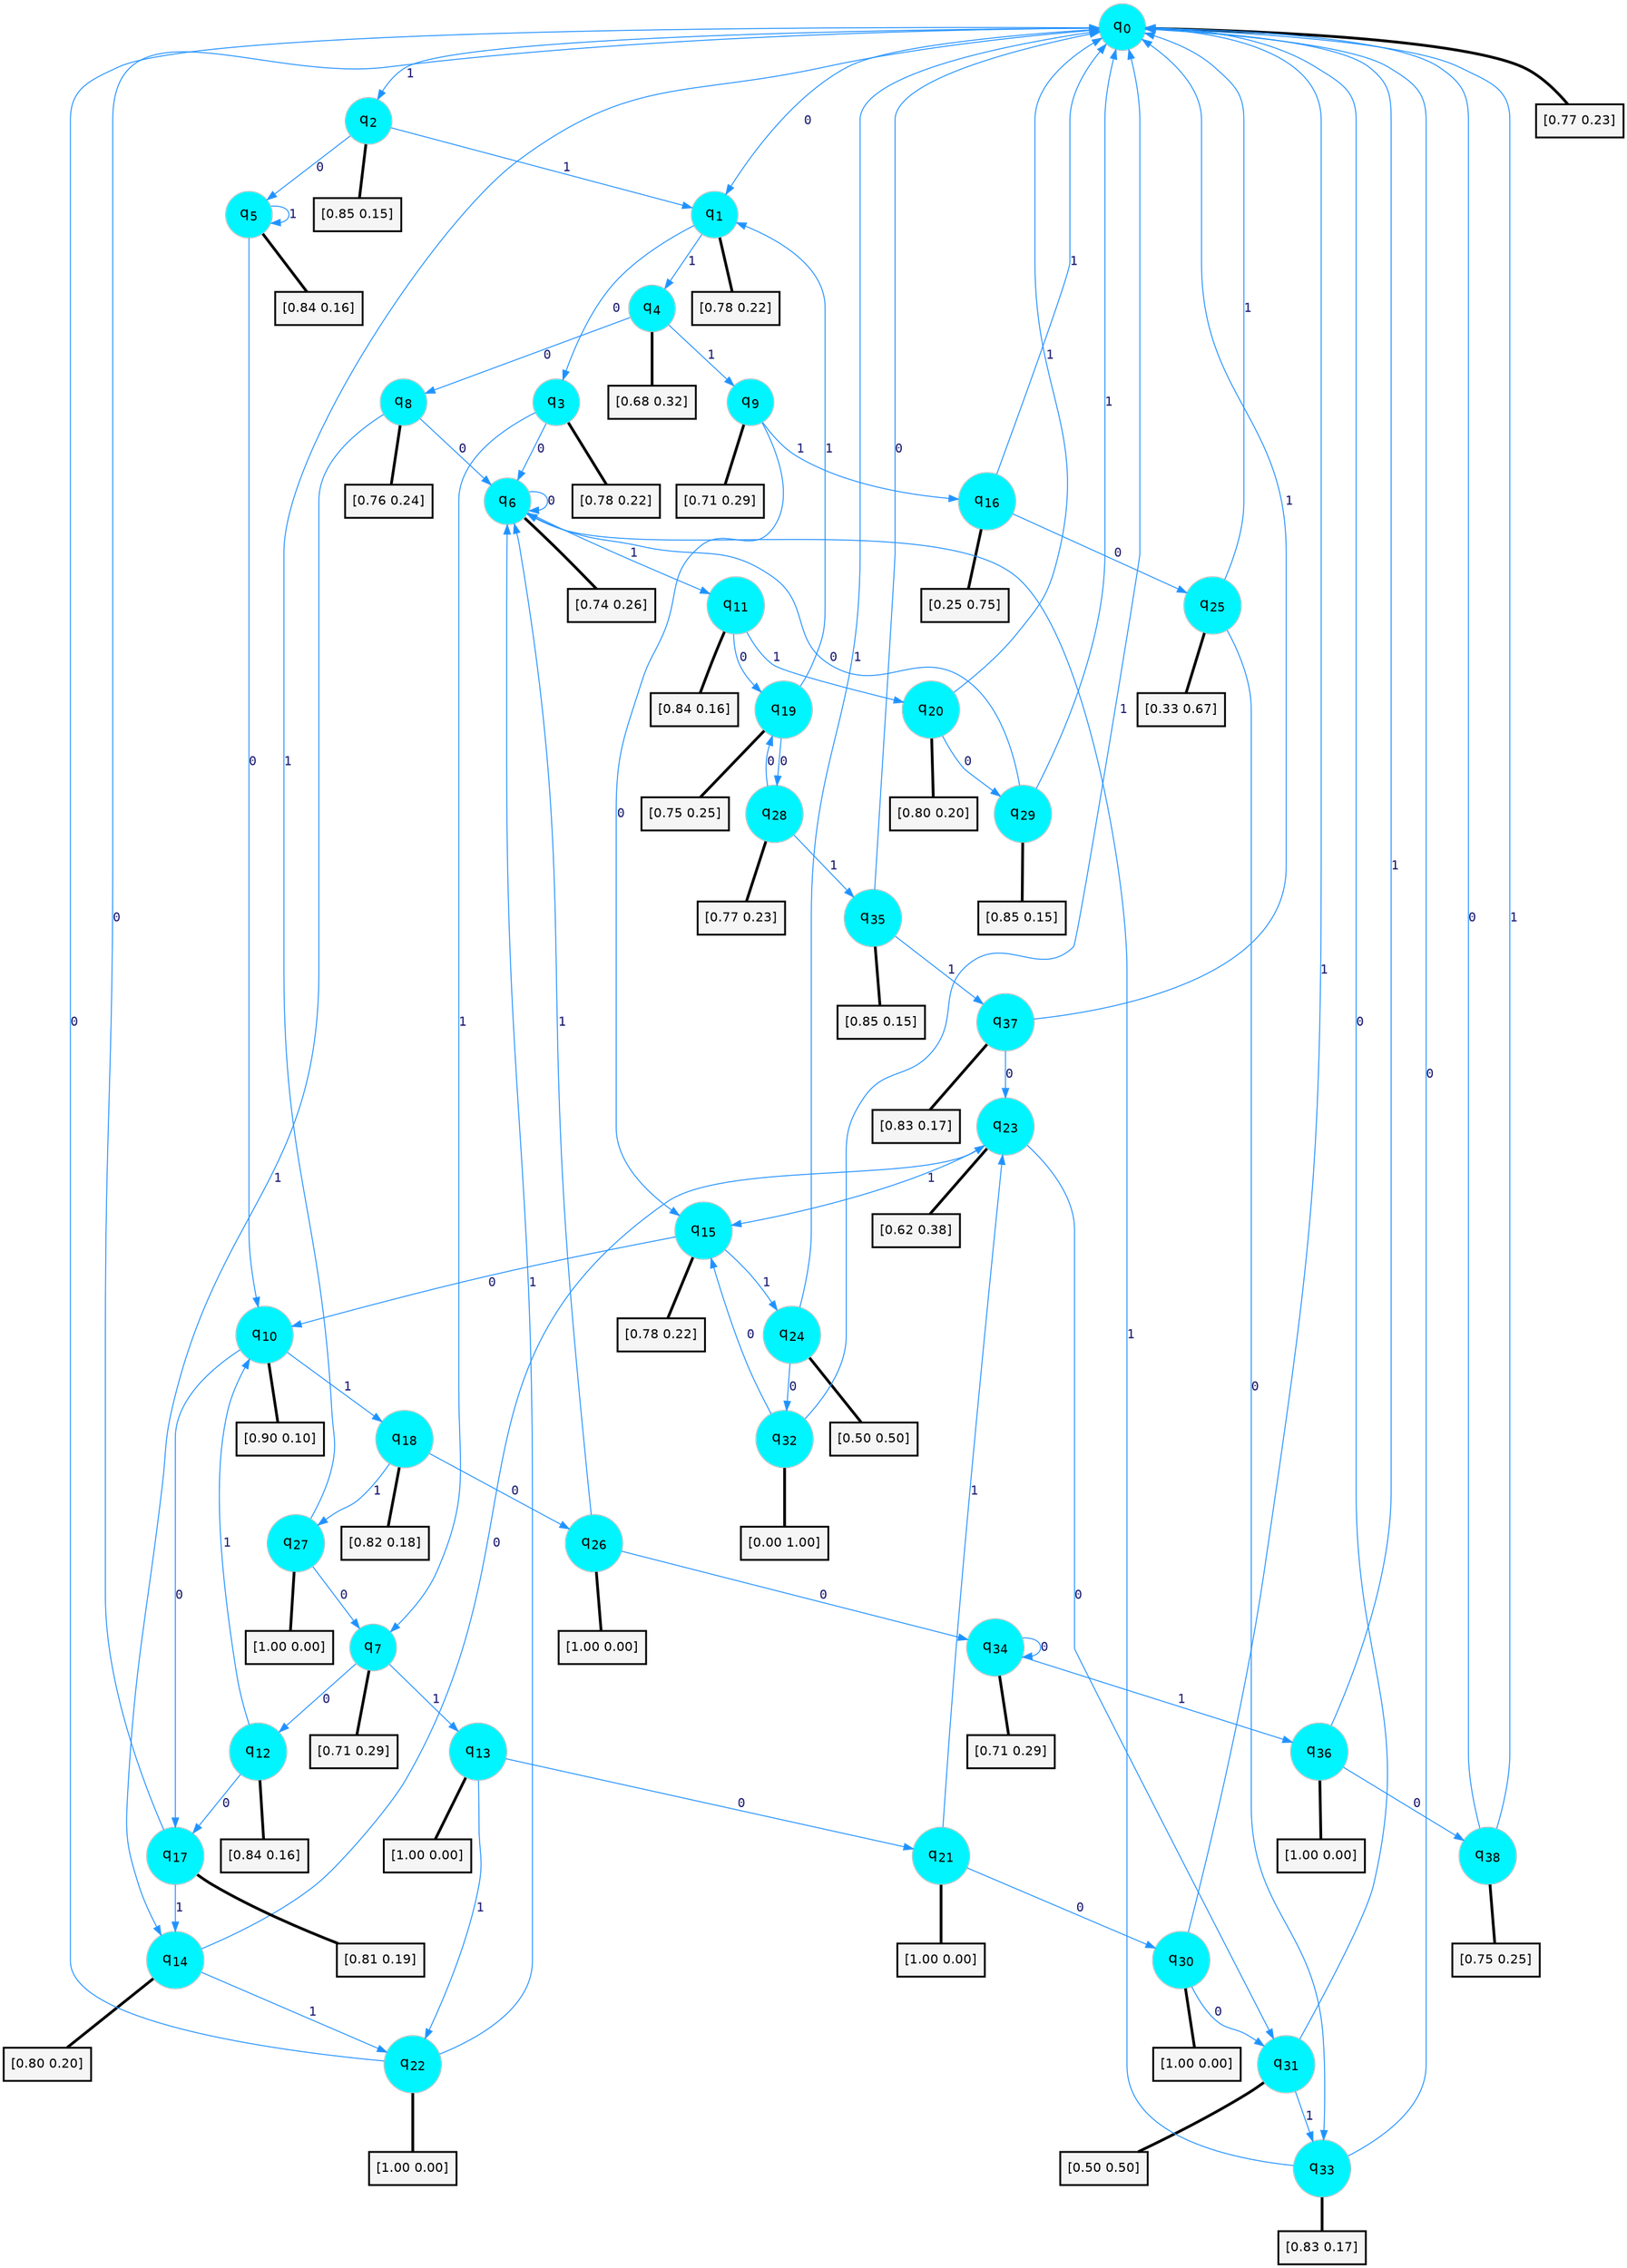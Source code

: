 digraph G {
graph [
bgcolor=transparent, dpi=300, rankdir=TD, size="40,25"];
node [
color=gray, fillcolor=turquoise1, fontcolor=black, fontname=Helvetica, fontsize=16, fontweight=bold, shape=circle, style=filled];
edge [
arrowsize=1, color=dodgerblue1, fontcolor=midnightblue, fontname=courier, fontweight=bold, penwidth=1, style=solid, weight=20];
0[label=<q<SUB>0</SUB>>];
1[label=<q<SUB>1</SUB>>];
2[label=<q<SUB>2</SUB>>];
3[label=<q<SUB>3</SUB>>];
4[label=<q<SUB>4</SUB>>];
5[label=<q<SUB>5</SUB>>];
6[label=<q<SUB>6</SUB>>];
7[label=<q<SUB>7</SUB>>];
8[label=<q<SUB>8</SUB>>];
9[label=<q<SUB>9</SUB>>];
10[label=<q<SUB>10</SUB>>];
11[label=<q<SUB>11</SUB>>];
12[label=<q<SUB>12</SUB>>];
13[label=<q<SUB>13</SUB>>];
14[label=<q<SUB>14</SUB>>];
15[label=<q<SUB>15</SUB>>];
16[label=<q<SUB>16</SUB>>];
17[label=<q<SUB>17</SUB>>];
18[label=<q<SUB>18</SUB>>];
19[label=<q<SUB>19</SUB>>];
20[label=<q<SUB>20</SUB>>];
21[label=<q<SUB>21</SUB>>];
22[label=<q<SUB>22</SUB>>];
23[label=<q<SUB>23</SUB>>];
24[label=<q<SUB>24</SUB>>];
25[label=<q<SUB>25</SUB>>];
26[label=<q<SUB>26</SUB>>];
27[label=<q<SUB>27</SUB>>];
28[label=<q<SUB>28</SUB>>];
29[label=<q<SUB>29</SUB>>];
30[label=<q<SUB>30</SUB>>];
31[label=<q<SUB>31</SUB>>];
32[label=<q<SUB>32</SUB>>];
33[label=<q<SUB>33</SUB>>];
34[label=<q<SUB>34</SUB>>];
35[label=<q<SUB>35</SUB>>];
36[label=<q<SUB>36</SUB>>];
37[label=<q<SUB>37</SUB>>];
38[label=<q<SUB>38</SUB>>];
39[label="[0.77 0.23]", shape=box,fontcolor=black, fontname=Helvetica, fontsize=14, penwidth=2, fillcolor=whitesmoke,color=black];
40[label="[0.78 0.22]", shape=box,fontcolor=black, fontname=Helvetica, fontsize=14, penwidth=2, fillcolor=whitesmoke,color=black];
41[label="[0.85 0.15]", shape=box,fontcolor=black, fontname=Helvetica, fontsize=14, penwidth=2, fillcolor=whitesmoke,color=black];
42[label="[0.78 0.22]", shape=box,fontcolor=black, fontname=Helvetica, fontsize=14, penwidth=2, fillcolor=whitesmoke,color=black];
43[label="[0.68 0.32]", shape=box,fontcolor=black, fontname=Helvetica, fontsize=14, penwidth=2, fillcolor=whitesmoke,color=black];
44[label="[0.84 0.16]", shape=box,fontcolor=black, fontname=Helvetica, fontsize=14, penwidth=2, fillcolor=whitesmoke,color=black];
45[label="[0.74 0.26]", shape=box,fontcolor=black, fontname=Helvetica, fontsize=14, penwidth=2, fillcolor=whitesmoke,color=black];
46[label="[0.71 0.29]", shape=box,fontcolor=black, fontname=Helvetica, fontsize=14, penwidth=2, fillcolor=whitesmoke,color=black];
47[label="[0.76 0.24]", shape=box,fontcolor=black, fontname=Helvetica, fontsize=14, penwidth=2, fillcolor=whitesmoke,color=black];
48[label="[0.71 0.29]", shape=box,fontcolor=black, fontname=Helvetica, fontsize=14, penwidth=2, fillcolor=whitesmoke,color=black];
49[label="[0.90 0.10]", shape=box,fontcolor=black, fontname=Helvetica, fontsize=14, penwidth=2, fillcolor=whitesmoke,color=black];
50[label="[0.84 0.16]", shape=box,fontcolor=black, fontname=Helvetica, fontsize=14, penwidth=2, fillcolor=whitesmoke,color=black];
51[label="[0.84 0.16]", shape=box,fontcolor=black, fontname=Helvetica, fontsize=14, penwidth=2, fillcolor=whitesmoke,color=black];
52[label="[1.00 0.00]", shape=box,fontcolor=black, fontname=Helvetica, fontsize=14, penwidth=2, fillcolor=whitesmoke,color=black];
53[label="[0.80 0.20]", shape=box,fontcolor=black, fontname=Helvetica, fontsize=14, penwidth=2, fillcolor=whitesmoke,color=black];
54[label="[0.78 0.22]", shape=box,fontcolor=black, fontname=Helvetica, fontsize=14, penwidth=2, fillcolor=whitesmoke,color=black];
55[label="[0.25 0.75]", shape=box,fontcolor=black, fontname=Helvetica, fontsize=14, penwidth=2, fillcolor=whitesmoke,color=black];
56[label="[0.81 0.19]", shape=box,fontcolor=black, fontname=Helvetica, fontsize=14, penwidth=2, fillcolor=whitesmoke,color=black];
57[label="[0.82 0.18]", shape=box,fontcolor=black, fontname=Helvetica, fontsize=14, penwidth=2, fillcolor=whitesmoke,color=black];
58[label="[0.75 0.25]", shape=box,fontcolor=black, fontname=Helvetica, fontsize=14, penwidth=2, fillcolor=whitesmoke,color=black];
59[label="[0.80 0.20]", shape=box,fontcolor=black, fontname=Helvetica, fontsize=14, penwidth=2, fillcolor=whitesmoke,color=black];
60[label="[1.00 0.00]", shape=box,fontcolor=black, fontname=Helvetica, fontsize=14, penwidth=2, fillcolor=whitesmoke,color=black];
61[label="[1.00 0.00]", shape=box,fontcolor=black, fontname=Helvetica, fontsize=14, penwidth=2, fillcolor=whitesmoke,color=black];
62[label="[0.62 0.38]", shape=box,fontcolor=black, fontname=Helvetica, fontsize=14, penwidth=2, fillcolor=whitesmoke,color=black];
63[label="[0.50 0.50]", shape=box,fontcolor=black, fontname=Helvetica, fontsize=14, penwidth=2, fillcolor=whitesmoke,color=black];
64[label="[0.33 0.67]", shape=box,fontcolor=black, fontname=Helvetica, fontsize=14, penwidth=2, fillcolor=whitesmoke,color=black];
65[label="[1.00 0.00]", shape=box,fontcolor=black, fontname=Helvetica, fontsize=14, penwidth=2, fillcolor=whitesmoke,color=black];
66[label="[1.00 0.00]", shape=box,fontcolor=black, fontname=Helvetica, fontsize=14, penwidth=2, fillcolor=whitesmoke,color=black];
67[label="[0.77 0.23]", shape=box,fontcolor=black, fontname=Helvetica, fontsize=14, penwidth=2, fillcolor=whitesmoke,color=black];
68[label="[0.85 0.15]", shape=box,fontcolor=black, fontname=Helvetica, fontsize=14, penwidth=2, fillcolor=whitesmoke,color=black];
69[label="[1.00 0.00]", shape=box,fontcolor=black, fontname=Helvetica, fontsize=14, penwidth=2, fillcolor=whitesmoke,color=black];
70[label="[0.50 0.50]", shape=box,fontcolor=black, fontname=Helvetica, fontsize=14, penwidth=2, fillcolor=whitesmoke,color=black];
71[label="[0.00 1.00]", shape=box,fontcolor=black, fontname=Helvetica, fontsize=14, penwidth=2, fillcolor=whitesmoke,color=black];
72[label="[0.83 0.17]", shape=box,fontcolor=black, fontname=Helvetica, fontsize=14, penwidth=2, fillcolor=whitesmoke,color=black];
73[label="[0.71 0.29]", shape=box,fontcolor=black, fontname=Helvetica, fontsize=14, penwidth=2, fillcolor=whitesmoke,color=black];
74[label="[0.85 0.15]", shape=box,fontcolor=black, fontname=Helvetica, fontsize=14, penwidth=2, fillcolor=whitesmoke,color=black];
75[label="[1.00 0.00]", shape=box,fontcolor=black, fontname=Helvetica, fontsize=14, penwidth=2, fillcolor=whitesmoke,color=black];
76[label="[0.83 0.17]", shape=box,fontcolor=black, fontname=Helvetica, fontsize=14, penwidth=2, fillcolor=whitesmoke,color=black];
77[label="[0.75 0.25]", shape=box,fontcolor=black, fontname=Helvetica, fontsize=14, penwidth=2, fillcolor=whitesmoke,color=black];
0->1 [label=0];
0->2 [label=1];
0->39 [arrowhead=none, penwidth=3,color=black];
1->3 [label=0];
1->4 [label=1];
1->40 [arrowhead=none, penwidth=3,color=black];
2->5 [label=0];
2->1 [label=1];
2->41 [arrowhead=none, penwidth=3,color=black];
3->6 [label=0];
3->7 [label=1];
3->42 [arrowhead=none, penwidth=3,color=black];
4->8 [label=0];
4->9 [label=1];
4->43 [arrowhead=none, penwidth=3,color=black];
5->10 [label=0];
5->5 [label=1];
5->44 [arrowhead=none, penwidth=3,color=black];
6->6 [label=0];
6->11 [label=1];
6->45 [arrowhead=none, penwidth=3,color=black];
7->12 [label=0];
7->13 [label=1];
7->46 [arrowhead=none, penwidth=3,color=black];
8->6 [label=0];
8->14 [label=1];
8->47 [arrowhead=none, penwidth=3,color=black];
9->15 [label=0];
9->16 [label=1];
9->48 [arrowhead=none, penwidth=3,color=black];
10->17 [label=0];
10->18 [label=1];
10->49 [arrowhead=none, penwidth=3,color=black];
11->19 [label=0];
11->20 [label=1];
11->50 [arrowhead=none, penwidth=3,color=black];
12->17 [label=0];
12->10 [label=1];
12->51 [arrowhead=none, penwidth=3,color=black];
13->21 [label=0];
13->22 [label=1];
13->52 [arrowhead=none, penwidth=3,color=black];
14->23 [label=0];
14->22 [label=1];
14->53 [arrowhead=none, penwidth=3,color=black];
15->10 [label=0];
15->24 [label=1];
15->54 [arrowhead=none, penwidth=3,color=black];
16->25 [label=0];
16->0 [label=1];
16->55 [arrowhead=none, penwidth=3,color=black];
17->0 [label=0];
17->14 [label=1];
17->56 [arrowhead=none, penwidth=3,color=black];
18->26 [label=0];
18->27 [label=1];
18->57 [arrowhead=none, penwidth=3,color=black];
19->28 [label=0];
19->1 [label=1];
19->58 [arrowhead=none, penwidth=3,color=black];
20->29 [label=0];
20->0 [label=1];
20->59 [arrowhead=none, penwidth=3,color=black];
21->30 [label=0];
21->23 [label=1];
21->60 [arrowhead=none, penwidth=3,color=black];
22->0 [label=0];
22->6 [label=1];
22->61 [arrowhead=none, penwidth=3,color=black];
23->31 [label=0];
23->15 [label=1];
23->62 [arrowhead=none, penwidth=3,color=black];
24->32 [label=0];
24->0 [label=1];
24->63 [arrowhead=none, penwidth=3,color=black];
25->33 [label=0];
25->0 [label=1];
25->64 [arrowhead=none, penwidth=3,color=black];
26->34 [label=0];
26->6 [label=1];
26->65 [arrowhead=none, penwidth=3,color=black];
27->7 [label=0];
27->0 [label=1];
27->66 [arrowhead=none, penwidth=3,color=black];
28->19 [label=0];
28->35 [label=1];
28->67 [arrowhead=none, penwidth=3,color=black];
29->6 [label=0];
29->0 [label=1];
29->68 [arrowhead=none, penwidth=3,color=black];
30->31 [label=0];
30->0 [label=1];
30->69 [arrowhead=none, penwidth=3,color=black];
31->0 [label=0];
31->33 [label=1];
31->70 [arrowhead=none, penwidth=3,color=black];
32->15 [label=0];
32->0 [label=1];
32->71 [arrowhead=none, penwidth=3,color=black];
33->0 [label=0];
33->6 [label=1];
33->72 [arrowhead=none, penwidth=3,color=black];
34->34 [label=0];
34->36 [label=1];
34->73 [arrowhead=none, penwidth=3,color=black];
35->0 [label=0];
35->37 [label=1];
35->74 [arrowhead=none, penwidth=3,color=black];
36->38 [label=0];
36->0 [label=1];
36->75 [arrowhead=none, penwidth=3,color=black];
37->23 [label=0];
37->0 [label=1];
37->76 [arrowhead=none, penwidth=3,color=black];
38->0 [label=0];
38->0 [label=1];
38->77 [arrowhead=none, penwidth=3,color=black];
}

